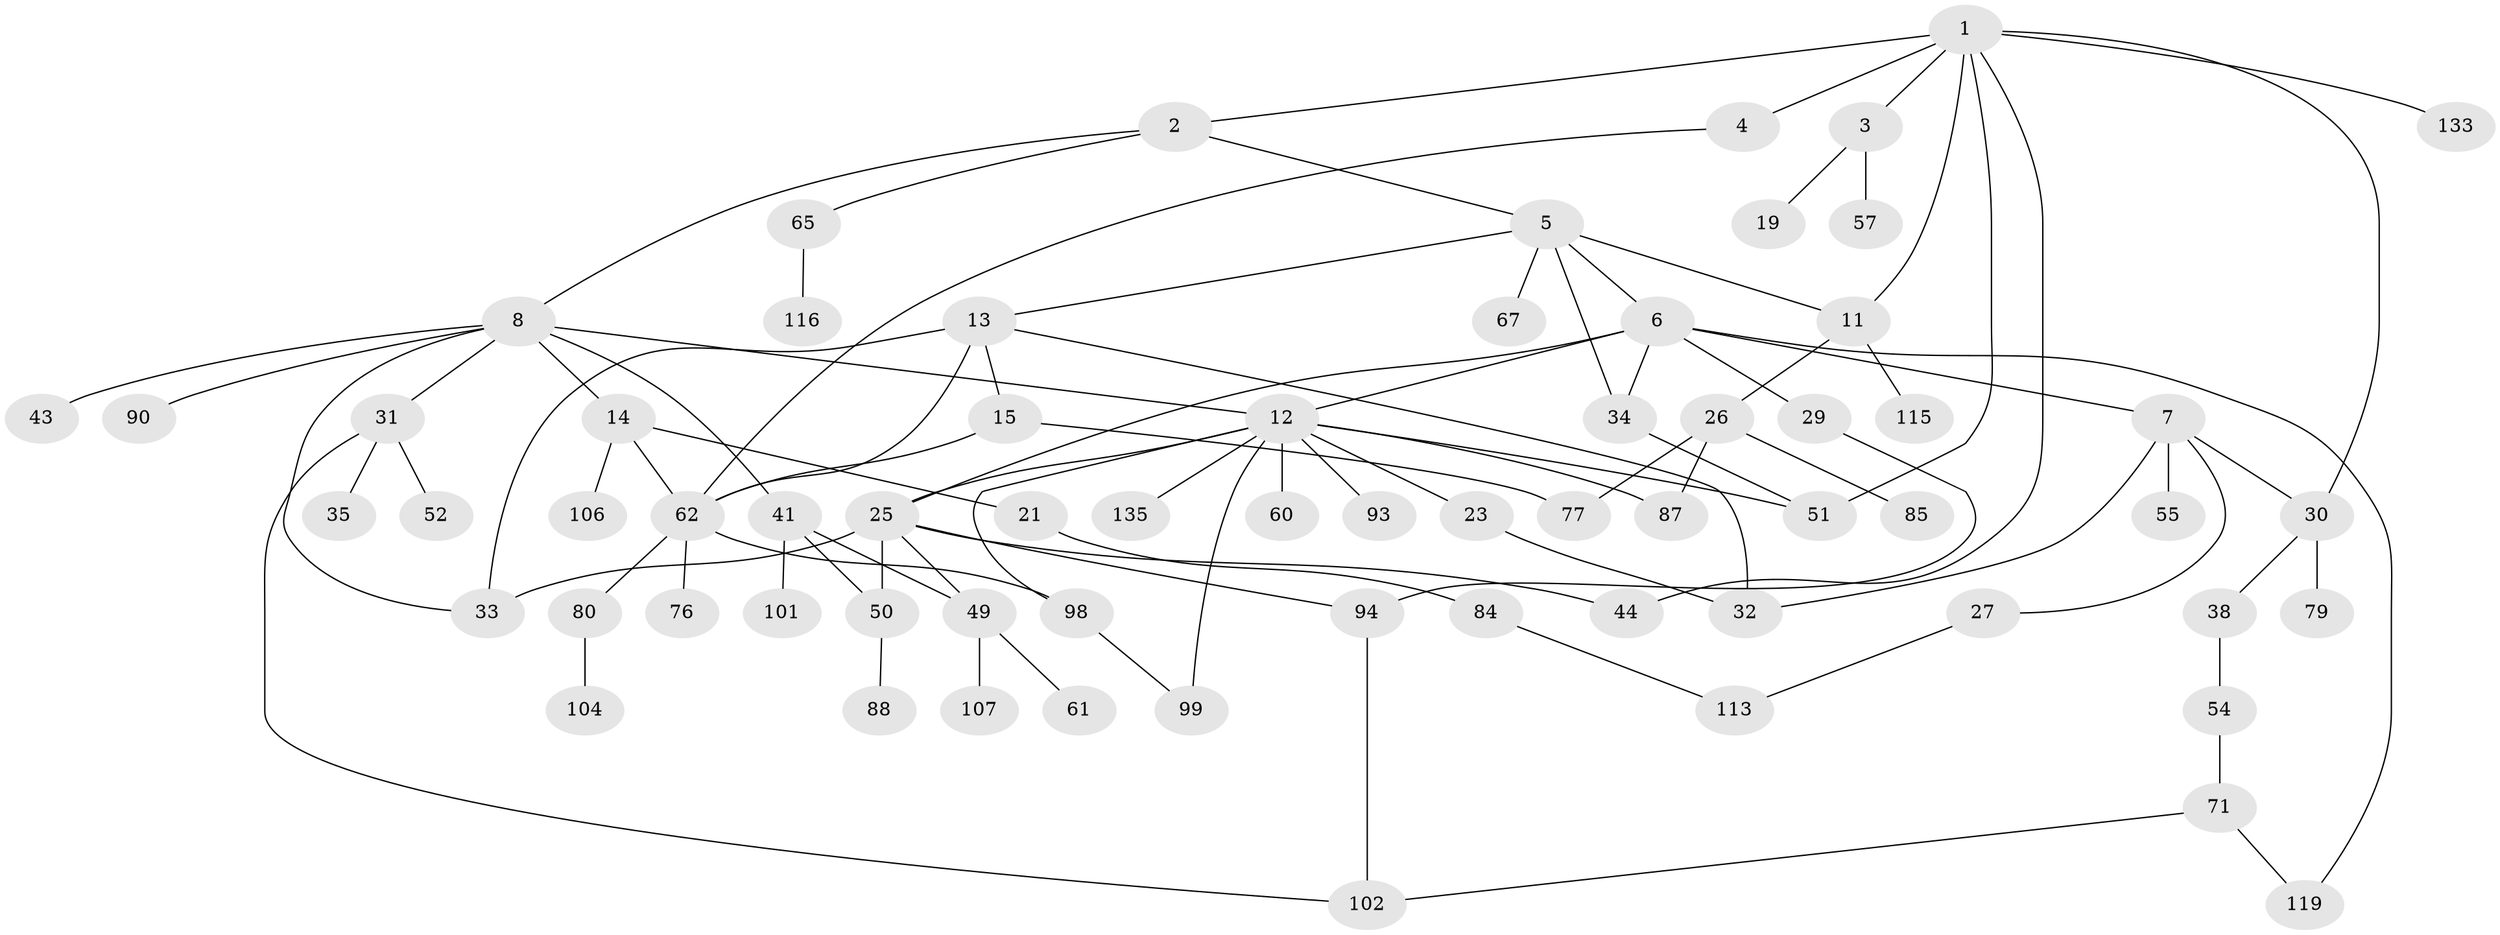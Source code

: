 // original degree distribution, {8: 0.007407407407407408, 4: 0.08888888888888889, 3: 0.2, 2: 0.3111111111111111, 6: 0.044444444444444446, 7: 0.007407407407407408, 5: 0.022222222222222223, 1: 0.31851851851851853}
// Generated by graph-tools (version 1.1) at 2025/13/03/09/25 04:13:39]
// undirected, 67 vertices, 92 edges
graph export_dot {
graph [start="1"]
  node [color=gray90,style=filled];
  1 [super="+96"];
  2;
  3 [super="+9"];
  4;
  5;
  6;
  7 [super="+20+74"];
  8 [super="+10+17"];
  11 [super="+63+89"];
  12 [super="+45+59+16+39"];
  13 [super="+18+28+24+81"];
  14 [super="+40"];
  15 [super="+105+56"];
  19;
  21 [super="+92"];
  23;
  25 [super="+48"];
  26 [super="+42+120"];
  27;
  29 [super="+68+97"];
  30 [super="+37+86"];
  31;
  32;
  33 [super="+121"];
  34 [super="+95"];
  35;
  38 [super="+53+134"];
  41 [super="+66"];
  43;
  44 [super="+78"];
  49;
  50;
  51 [super="+112+72"];
  52;
  54 [super="+64"];
  55;
  57;
  60;
  61 [super="+118"];
  62 [super="+111+109"];
  65 [super="+69"];
  67;
  71 [super="+82"];
  76;
  77 [super="+91"];
  79;
  80 [super="+100"];
  84;
  85 [super="+114"];
  87;
  88;
  90;
  93;
  94 [super="+123"];
  98;
  99 [super="+103"];
  101 [super="+108"];
  102;
  104;
  106 [super="+127"];
  107;
  113;
  115;
  116;
  119;
  133;
  135;
  1 -- 2;
  1 -- 3;
  1 -- 4;
  1 -- 11;
  1 -- 44;
  1 -- 133;
  1 -- 30;
  1 -- 51;
  2 -- 5;
  2 -- 8;
  2 -- 65;
  3 -- 57;
  3 -- 19;
  4 -- 62;
  5 -- 6;
  5 -- 13;
  5 -- 34;
  5 -- 67;
  5 -- 11;
  6 -- 7;
  6 -- 25;
  6 -- 29;
  6 -- 119;
  6 -- 12;
  6 -- 34;
  7 -- 27;
  7 -- 32;
  7 -- 55;
  7 -- 30;
  8 -- 41;
  8 -- 90;
  8 -- 43;
  8 -- 12;
  8 -- 14;
  8 -- 33;
  8 -- 31;
  11 -- 26;
  11 -- 115;
  12 -- 51;
  12 -- 87;
  12 -- 135;
  12 -- 25;
  12 -- 93;
  12 -- 23;
  12 -- 98;
  12 -- 99;
  12 -- 60;
  13 -- 15;
  13 -- 32;
  13 -- 33;
  13 -- 62 [weight=2];
  14 -- 21;
  14 -- 106;
  14 -- 62;
  15 -- 77;
  15 -- 62;
  21 -- 84;
  23 -- 32;
  25 -- 49;
  25 -- 33;
  25 -- 50;
  25 -- 44;
  25 -- 94;
  26 -- 77;
  26 -- 85;
  26 -- 87;
  27 -- 113;
  29 -- 94;
  30 -- 79;
  30 -- 38;
  31 -- 35;
  31 -- 52;
  31 -- 102;
  34 -- 51;
  38 -- 54;
  41 -- 50;
  41 -- 101;
  41 -- 49;
  49 -- 61;
  49 -- 107;
  50 -- 88;
  54 -- 71;
  62 -- 76;
  62 -- 80;
  62 -- 98;
  65 -- 116;
  71 -- 102;
  71 -- 119;
  80 -- 104;
  84 -- 113;
  94 -- 102;
  98 -- 99;
}
